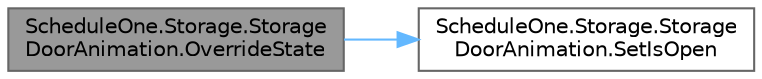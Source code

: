 digraph "ScheduleOne.Storage.StorageDoorAnimation.OverrideState"
{
 // LATEX_PDF_SIZE
  bgcolor="transparent";
  edge [fontname=Helvetica,fontsize=10,labelfontname=Helvetica,labelfontsize=10];
  node [fontname=Helvetica,fontsize=10,shape=box,height=0.2,width=0.4];
  rankdir="LR";
  Node1 [id="Node000001",label="ScheduleOne.Storage.Storage\lDoorAnimation.OverrideState",height=0.2,width=0.4,color="gray40", fillcolor="grey60", style="filled", fontcolor="black",tooltip=" "];
  Node1 -> Node2 [id="edge1_Node000001_Node000002",color="steelblue1",style="solid",tooltip=" "];
  Node2 [id="Node000002",label="ScheduleOne.Storage.Storage\lDoorAnimation.SetIsOpen",height=0.2,width=0.4,color="grey40", fillcolor="white", style="filled",URL="$class_schedule_one_1_1_storage_1_1_storage_door_animation.html#ab02e7893cef1bb6a0a1b2f59e745a393",tooltip=" "];
}
